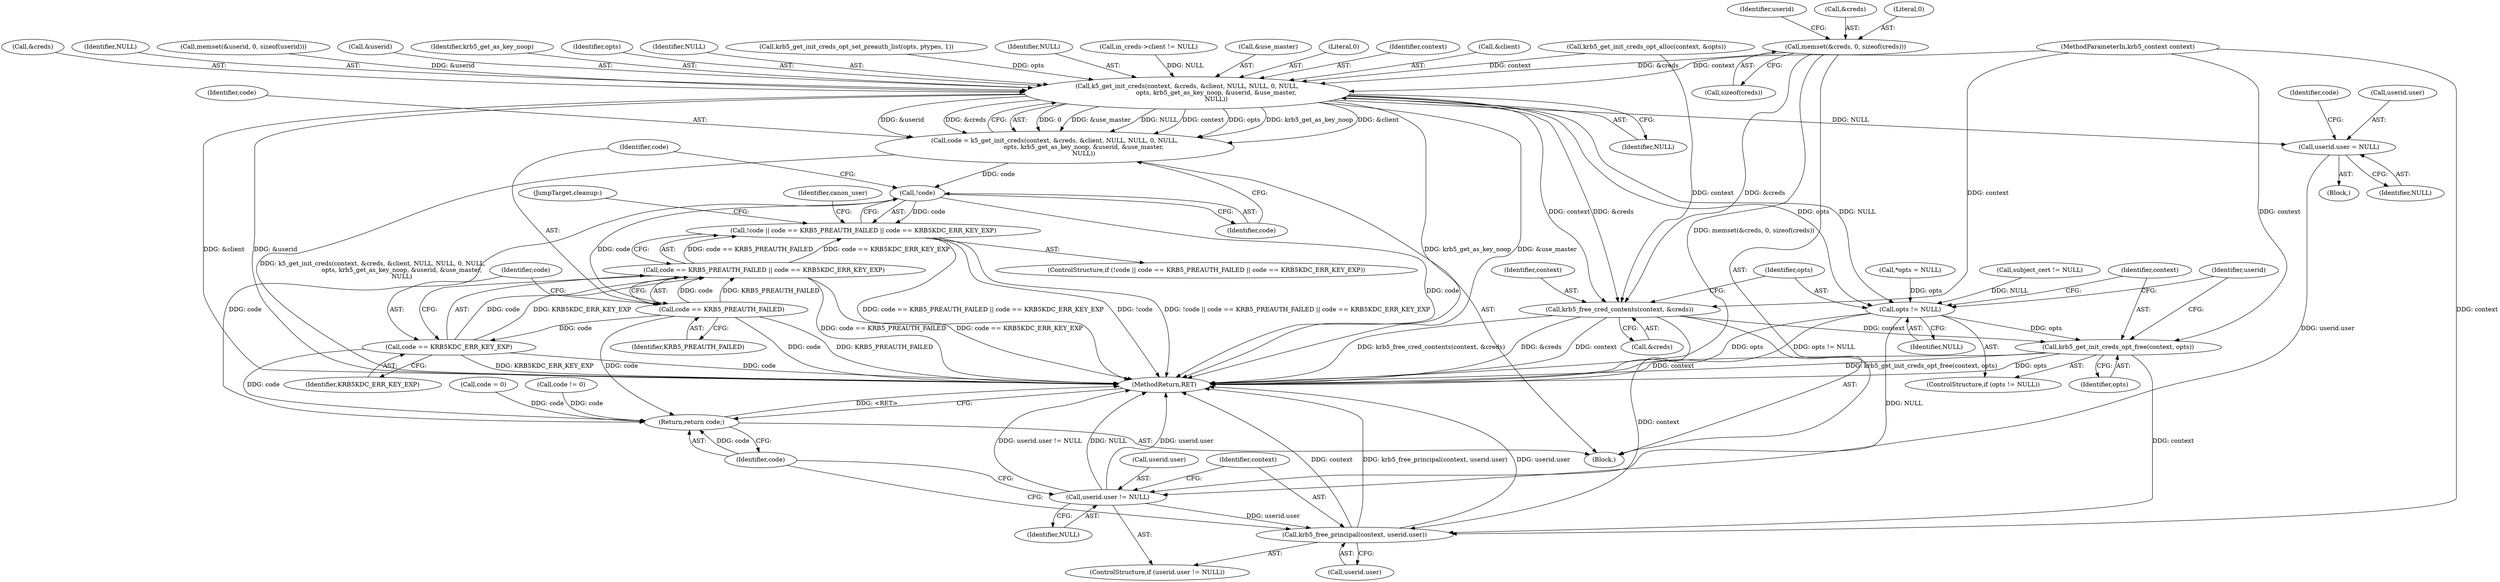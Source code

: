 digraph "0_krb5_5e6d1796106df8ba6bc1973ee0917c170d929086_0@API" {
"1000175" [label="(Call,memset(&creds, 0, sizeof(creds)))"];
"1000282" [label="(Call,k5_get_init_creds(context, &creds, &client, NULL, NULL, 0, NULL,\n                              opts, krb5_get_as_key_noop, &userid, &use_master,\n                              NULL))"];
"1000280" [label="(Call,code = k5_get_init_creds(context, &creds, &client, NULL, NULL, 0, NULL,\n                              opts, krb5_get_as_key_noop, &userid, &use_master,\n                              NULL))"];
"1000301" [label="(Call,!code)"];
"1000300" [label="(Call,!code || code == KRB5_PREAUTH_FAILED || code == KRB5KDC_ERR_KEY_EXP)"];
"1000304" [label="(Call,code == KRB5_PREAUTH_FAILED)"];
"1000303" [label="(Call,code == KRB5_PREAUTH_FAILED || code == KRB5KDC_ERR_KEY_EXP)"];
"1000307" [label="(Call,code == KRB5KDC_ERR_KEY_EXP)"];
"1000348" [label="(Return,return code;)"];
"1000317" [label="(Call,userid.user = NULL)"];
"1000338" [label="(Call,userid.user != NULL)"];
"1000343" [label="(Call,krb5_free_principal(context, userid.user))"];
"1000326" [label="(Call,krb5_free_cred_contents(context, &creds))"];
"1000334" [label="(Call,krb5_get_init_creds_opt_free(context, opts))"];
"1000331" [label="(Call,opts != NULL)"];
"1000290" [label="(Literal,0)"];
"1000309" [label="(Identifier,KRB5KDC_ERR_KEY_EXP)"];
"1000283" [label="(Identifier,context)"];
"1000339" [label="(Call,userid.user)"];
"1000300" [label="(Call,!code || code == KRB5_PREAUTH_FAILED || code == KRB5KDC_ERR_KEY_EXP)"];
"1000302" [label="(Identifier,code)"];
"1000286" [label="(Call,&client)"];
"1000327" [label="(Identifier,context)"];
"1000344" [label="(Identifier,context)"];
"1000333" [label="(Identifier,NULL)"];
"1000332" [label="(Identifier,opts)"];
"1000326" [label="(Call,krb5_free_cred_contents(context, &creds))"];
"1000317" [label="(Call,userid.user = NULL)"];
"1000322" [label="(Call,code = 0)"];
"1000345" [label="(Call,userid.user)"];
"1000183" [label="(Identifier,userid)"];
"1000348" [label="(Return,return code;)"];
"1000334" [label="(Call,krb5_get_init_creds_opt_free(context, opts))"];
"1000335" [label="(Identifier,context)"];
"1000340" [label="(Identifier,userid)"];
"1000350" [label="(MethodReturn,RET)"];
"1000303" [label="(Call,code == KRB5_PREAUTH_FAILED || code == KRB5KDC_ERR_KEY_EXP)"];
"1000330" [label="(ControlStructure,if (opts != NULL))"];
"1000304" [label="(Call,code == KRB5_PREAUTH_FAILED)"];
"1000282" [label="(Call,k5_get_init_creds(context, &creds, &client, NULL, NULL, 0, NULL,\n                              opts, krb5_get_as_key_noop, &userid, &use_master,\n                              NULL))"];
"1000342" [label="(Identifier,NULL)"];
"1000284" [label="(Call,&creds)"];
"1000296" [label="(Call,&use_master)"];
"1000175" [label="(Call,memset(&creds, 0, sizeof(creds)))"];
"1000199" [label="(Call,krb5_get_init_creds_opt_alloc(context, &opts))"];
"1000338" [label="(Call,userid.user != NULL)"];
"1000306" [label="(Identifier,KRB5_PREAUTH_FAILED)"];
"1000305" [label="(Identifier,code)"];
"1000204" [label="(Call,code != 0)"];
"1000176" [label="(Call,&creds)"];
"1000318" [label="(Call,userid.user)"];
"1000288" [label="(Identifier,NULL)"];
"1000181" [label="(Call,memset(&userid, 0, sizeof(userid)))"];
"1000331" [label="(Call,opts != NULL)"];
"1000299" [label="(ControlStructure,if (!code || code == KRB5_PREAUTH_FAILED || code == KRB5KDC_ERR_KEY_EXP))"];
"1000294" [label="(Call,&userid)"];
"1000293" [label="(Identifier,krb5_get_as_key_noop)"];
"1000325" [label="(JumpTarget,cleanup:)"];
"1000321" [label="(Identifier,NULL)"];
"1000292" [label="(Identifier,opts)"];
"1000281" [label="(Identifier,code)"];
"1000343" [label="(Call,krb5_free_principal(context, userid.user))"];
"1000117" [label="(Call,*opts = NULL)"];
"1000289" [label="(Identifier,NULL)"];
"1000178" [label="(Literal,0)"];
"1000223" [label="(Call,krb5_get_init_creds_opt_set_preauth_list(opts, ptypes, 1))"];
"1000308" [label="(Identifier,code)"];
"1000188" [label="(Call,subject_cert != NULL)"];
"1000307" [label="(Call,code == KRB5KDC_ERR_KEY_EXP)"];
"1000106" [label="(Block,)"];
"1000328" [label="(Call,&creds)"];
"1000301" [label="(Call,!code)"];
"1000349" [label="(Identifier,code)"];
"1000298" [label="(Identifier,NULL)"];
"1000337" [label="(ControlStructure,if (userid.user != NULL))"];
"1000323" [label="(Identifier,code)"];
"1000291" [label="(Identifier,NULL)"];
"1000179" [label="(Call,sizeof(creds))"];
"1000280" [label="(Call,code = k5_get_init_creds(context, &creds, &client, NULL, NULL, 0, NULL,\n                              opts, krb5_get_as_key_noop, &userid, &use_master,\n                              NULL))"];
"1000310" [label="(Block,)"];
"1000313" [label="(Identifier,canon_user)"];
"1000102" [label="(MethodParameterIn,krb5_context context)"];
"1000336" [label="(Identifier,opts)"];
"1000228" [label="(Call,in_creds->client != NULL)"];
"1000175" -> "1000106"  [label="AST: "];
"1000175" -> "1000179"  [label="CFG: "];
"1000176" -> "1000175"  [label="AST: "];
"1000178" -> "1000175"  [label="AST: "];
"1000179" -> "1000175"  [label="AST: "];
"1000183" -> "1000175"  [label="CFG: "];
"1000175" -> "1000350"  [label="DDG: memset(&creds, 0, sizeof(creds))"];
"1000175" -> "1000282"  [label="DDG: &creds"];
"1000175" -> "1000326"  [label="DDG: &creds"];
"1000282" -> "1000280"  [label="AST: "];
"1000282" -> "1000298"  [label="CFG: "];
"1000283" -> "1000282"  [label="AST: "];
"1000284" -> "1000282"  [label="AST: "];
"1000286" -> "1000282"  [label="AST: "];
"1000288" -> "1000282"  [label="AST: "];
"1000289" -> "1000282"  [label="AST: "];
"1000290" -> "1000282"  [label="AST: "];
"1000291" -> "1000282"  [label="AST: "];
"1000292" -> "1000282"  [label="AST: "];
"1000293" -> "1000282"  [label="AST: "];
"1000294" -> "1000282"  [label="AST: "];
"1000296" -> "1000282"  [label="AST: "];
"1000298" -> "1000282"  [label="AST: "];
"1000280" -> "1000282"  [label="CFG: "];
"1000282" -> "1000350"  [label="DDG: &client"];
"1000282" -> "1000350"  [label="DDG: &userid"];
"1000282" -> "1000350"  [label="DDG: krb5_get_as_key_noop"];
"1000282" -> "1000350"  [label="DDG: &use_master"];
"1000282" -> "1000280"  [label="DDG: 0"];
"1000282" -> "1000280"  [label="DDG: &use_master"];
"1000282" -> "1000280"  [label="DDG: NULL"];
"1000282" -> "1000280"  [label="DDG: context"];
"1000282" -> "1000280"  [label="DDG: opts"];
"1000282" -> "1000280"  [label="DDG: krb5_get_as_key_noop"];
"1000282" -> "1000280"  [label="DDG: &client"];
"1000282" -> "1000280"  [label="DDG: &userid"];
"1000282" -> "1000280"  [label="DDG: &creds"];
"1000199" -> "1000282"  [label="DDG: context"];
"1000102" -> "1000282"  [label="DDG: context"];
"1000228" -> "1000282"  [label="DDG: NULL"];
"1000223" -> "1000282"  [label="DDG: opts"];
"1000181" -> "1000282"  [label="DDG: &userid"];
"1000282" -> "1000317"  [label="DDG: NULL"];
"1000282" -> "1000326"  [label="DDG: context"];
"1000282" -> "1000326"  [label="DDG: &creds"];
"1000282" -> "1000331"  [label="DDG: opts"];
"1000282" -> "1000331"  [label="DDG: NULL"];
"1000280" -> "1000106"  [label="AST: "];
"1000281" -> "1000280"  [label="AST: "];
"1000302" -> "1000280"  [label="CFG: "];
"1000280" -> "1000350"  [label="DDG: k5_get_init_creds(context, &creds, &client, NULL, NULL, 0, NULL,\n                              opts, krb5_get_as_key_noop, &userid, &use_master,\n                              NULL)"];
"1000280" -> "1000301"  [label="DDG: code"];
"1000301" -> "1000300"  [label="AST: "];
"1000301" -> "1000302"  [label="CFG: "];
"1000302" -> "1000301"  [label="AST: "];
"1000305" -> "1000301"  [label="CFG: "];
"1000300" -> "1000301"  [label="CFG: "];
"1000301" -> "1000350"  [label="DDG: code"];
"1000301" -> "1000300"  [label="DDG: code"];
"1000301" -> "1000304"  [label="DDG: code"];
"1000301" -> "1000348"  [label="DDG: code"];
"1000300" -> "1000299"  [label="AST: "];
"1000300" -> "1000303"  [label="CFG: "];
"1000303" -> "1000300"  [label="AST: "];
"1000313" -> "1000300"  [label="CFG: "];
"1000325" -> "1000300"  [label="CFG: "];
"1000300" -> "1000350"  [label="DDG: code == KRB5_PREAUTH_FAILED || code == KRB5KDC_ERR_KEY_EXP"];
"1000300" -> "1000350"  [label="DDG: !code"];
"1000300" -> "1000350"  [label="DDG: !code || code == KRB5_PREAUTH_FAILED || code == KRB5KDC_ERR_KEY_EXP"];
"1000303" -> "1000300"  [label="DDG: code == KRB5_PREAUTH_FAILED"];
"1000303" -> "1000300"  [label="DDG: code == KRB5KDC_ERR_KEY_EXP"];
"1000304" -> "1000303"  [label="AST: "];
"1000304" -> "1000306"  [label="CFG: "];
"1000305" -> "1000304"  [label="AST: "];
"1000306" -> "1000304"  [label="AST: "];
"1000308" -> "1000304"  [label="CFG: "];
"1000303" -> "1000304"  [label="CFG: "];
"1000304" -> "1000350"  [label="DDG: code"];
"1000304" -> "1000350"  [label="DDG: KRB5_PREAUTH_FAILED"];
"1000304" -> "1000303"  [label="DDG: code"];
"1000304" -> "1000303"  [label="DDG: KRB5_PREAUTH_FAILED"];
"1000304" -> "1000307"  [label="DDG: code"];
"1000304" -> "1000348"  [label="DDG: code"];
"1000303" -> "1000307"  [label="CFG: "];
"1000307" -> "1000303"  [label="AST: "];
"1000303" -> "1000350"  [label="DDG: code == KRB5_PREAUTH_FAILED"];
"1000303" -> "1000350"  [label="DDG: code == KRB5KDC_ERR_KEY_EXP"];
"1000307" -> "1000303"  [label="DDG: code"];
"1000307" -> "1000303"  [label="DDG: KRB5KDC_ERR_KEY_EXP"];
"1000307" -> "1000309"  [label="CFG: "];
"1000308" -> "1000307"  [label="AST: "];
"1000309" -> "1000307"  [label="AST: "];
"1000307" -> "1000350"  [label="DDG: KRB5KDC_ERR_KEY_EXP"];
"1000307" -> "1000350"  [label="DDG: code"];
"1000307" -> "1000348"  [label="DDG: code"];
"1000348" -> "1000106"  [label="AST: "];
"1000348" -> "1000349"  [label="CFG: "];
"1000349" -> "1000348"  [label="AST: "];
"1000350" -> "1000348"  [label="CFG: "];
"1000348" -> "1000350"  [label="DDG: <RET>"];
"1000349" -> "1000348"  [label="DDG: code"];
"1000322" -> "1000348"  [label="DDG: code"];
"1000204" -> "1000348"  [label="DDG: code"];
"1000317" -> "1000310"  [label="AST: "];
"1000317" -> "1000321"  [label="CFG: "];
"1000318" -> "1000317"  [label="AST: "];
"1000321" -> "1000317"  [label="AST: "];
"1000323" -> "1000317"  [label="CFG: "];
"1000317" -> "1000338"  [label="DDG: userid.user"];
"1000338" -> "1000337"  [label="AST: "];
"1000338" -> "1000342"  [label="CFG: "];
"1000339" -> "1000338"  [label="AST: "];
"1000342" -> "1000338"  [label="AST: "];
"1000344" -> "1000338"  [label="CFG: "];
"1000349" -> "1000338"  [label="CFG: "];
"1000338" -> "1000350"  [label="DDG: userid.user"];
"1000338" -> "1000350"  [label="DDG: userid.user != NULL"];
"1000338" -> "1000350"  [label="DDG: NULL"];
"1000331" -> "1000338"  [label="DDG: NULL"];
"1000338" -> "1000343"  [label="DDG: userid.user"];
"1000343" -> "1000337"  [label="AST: "];
"1000343" -> "1000345"  [label="CFG: "];
"1000344" -> "1000343"  [label="AST: "];
"1000345" -> "1000343"  [label="AST: "];
"1000349" -> "1000343"  [label="CFG: "];
"1000343" -> "1000350"  [label="DDG: context"];
"1000343" -> "1000350"  [label="DDG: krb5_free_principal(context, userid.user)"];
"1000343" -> "1000350"  [label="DDG: userid.user"];
"1000326" -> "1000343"  [label="DDG: context"];
"1000334" -> "1000343"  [label="DDG: context"];
"1000102" -> "1000343"  [label="DDG: context"];
"1000326" -> "1000106"  [label="AST: "];
"1000326" -> "1000328"  [label="CFG: "];
"1000327" -> "1000326"  [label="AST: "];
"1000328" -> "1000326"  [label="AST: "];
"1000332" -> "1000326"  [label="CFG: "];
"1000326" -> "1000350"  [label="DDG: krb5_free_cred_contents(context, &creds)"];
"1000326" -> "1000350"  [label="DDG: &creds"];
"1000326" -> "1000350"  [label="DDG: context"];
"1000199" -> "1000326"  [label="DDG: context"];
"1000102" -> "1000326"  [label="DDG: context"];
"1000326" -> "1000334"  [label="DDG: context"];
"1000334" -> "1000330"  [label="AST: "];
"1000334" -> "1000336"  [label="CFG: "];
"1000335" -> "1000334"  [label="AST: "];
"1000336" -> "1000334"  [label="AST: "];
"1000340" -> "1000334"  [label="CFG: "];
"1000334" -> "1000350"  [label="DDG: krb5_get_init_creds_opt_free(context, opts)"];
"1000334" -> "1000350"  [label="DDG: opts"];
"1000334" -> "1000350"  [label="DDG: context"];
"1000102" -> "1000334"  [label="DDG: context"];
"1000331" -> "1000334"  [label="DDG: opts"];
"1000331" -> "1000330"  [label="AST: "];
"1000331" -> "1000333"  [label="CFG: "];
"1000332" -> "1000331"  [label="AST: "];
"1000333" -> "1000331"  [label="AST: "];
"1000335" -> "1000331"  [label="CFG: "];
"1000340" -> "1000331"  [label="CFG: "];
"1000331" -> "1000350"  [label="DDG: opts != NULL"];
"1000331" -> "1000350"  [label="DDG: opts"];
"1000117" -> "1000331"  [label="DDG: opts"];
"1000188" -> "1000331"  [label="DDG: NULL"];
}
